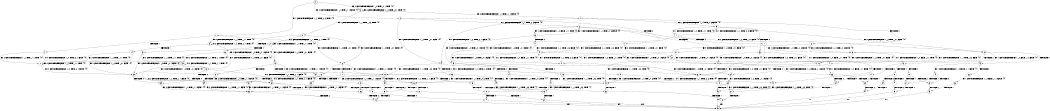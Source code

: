 digraph BCG {
size = "7, 10.5";
center = TRUE;
node [shape = circle];
0 [peripheries = 2];
0 -> 1 [label = "EX !1 !ATOMIC_EXCH_BRANCH (1, +1, TRUE, +0, 3, TRUE) !{0}"];
0 -> 2 [label = "EX !2 !ATOMIC_EXCH_BRANCH (1, +1, TRUE, +1, 1, FALSE) !{0}"];
0 -> 3 [label = "EX !0 !ATOMIC_EXCH_BRANCH (1, +0, TRUE, +0, 1, TRUE) !{0}"];
1 -> 4 [label = "TERMINATE !1"];
1 -> 5 [label = "EX !2 !ATOMIC_EXCH_BRANCH (1, +1, TRUE, +1, 1, TRUE) !{0}"];
1 -> 6 [label = "EX !0 !ATOMIC_EXCH_BRANCH (1, +0, TRUE, +0, 1, FALSE) !{0}"];
2 -> 7 [label = "TERMINATE !2"];
2 -> 8 [label = "EX !1 !ATOMIC_EXCH_BRANCH (1, +1, TRUE, +0, 3, FALSE) !{0}"];
2 -> 9 [label = "EX !0 !ATOMIC_EXCH_BRANCH (1, +0, TRUE, +0, 1, FALSE) !{0}"];
3 -> 10 [label = "EX !1 !ATOMIC_EXCH_BRANCH (1, +1, TRUE, +0, 3, TRUE) !{0}"];
3 -> 11 [label = "EX !2 !ATOMIC_EXCH_BRANCH (1, +1, TRUE, +1, 1, FALSE) !{0}"];
3 -> 3 [label = "EX !0 !ATOMIC_EXCH_BRANCH (1, +0, TRUE, +0, 1, TRUE) !{0}"];
4 -> 12 [label = "EX !2 !ATOMIC_EXCH_BRANCH (1, +1, TRUE, +1, 1, TRUE) !{0}"];
4 -> 13 [label = "EX !0 !ATOMIC_EXCH_BRANCH (1, +0, TRUE, +0, 1, FALSE) !{0}"];
5 -> 14 [label = "TERMINATE !1"];
5 -> 15 [label = "EX !0 !ATOMIC_EXCH_BRANCH (1, +0, TRUE, +0, 1, FALSE) !{0}"];
5 -> 5 [label = "EX !2 !ATOMIC_EXCH_BRANCH (1, +1, TRUE, +1, 1, TRUE) !{0}"];
6 -> 16 [label = "TERMINATE !1"];
6 -> 17 [label = "TERMINATE !0"];
6 -> 18 [label = "EX !2 !ATOMIC_EXCH_BRANCH (1, +1, TRUE, +1, 1, FALSE) !{0}"];
7 -> 19 [label = "EX !1 !ATOMIC_EXCH_BRANCH (1, +1, TRUE, +0, 3, FALSE) !{0}"];
7 -> 20 [label = "EX !0 !ATOMIC_EXCH_BRANCH (1, +0, TRUE, +0, 1, FALSE) !{0}"];
8 -> 21 [label = "TERMINATE !2"];
8 -> 22 [label = "EX !0 !ATOMIC_EXCH_BRANCH (1, +0, TRUE, +0, 1, FALSE) !{0}"];
8 -> 23 [label = "EX !1 !ATOMIC_EXCH_BRANCH (1, +0, FALSE, +1, 1, TRUE) !{0}"];
9 -> 24 [label = "TERMINATE !2"];
9 -> 25 [label = "TERMINATE !0"];
9 -> 18 [label = "EX !1 !ATOMIC_EXCH_BRANCH (1, +1, TRUE, +0, 3, TRUE) !{0}"];
10 -> 26 [label = "TERMINATE !1"];
10 -> 27 [label = "EX !2 !ATOMIC_EXCH_BRANCH (1, +1, TRUE, +1, 1, TRUE) !{0}"];
10 -> 6 [label = "EX !0 !ATOMIC_EXCH_BRANCH (1, +0, TRUE, +0, 1, FALSE) !{0}"];
11 -> 28 [label = "TERMINATE !2"];
11 -> 29 [label = "EX !1 !ATOMIC_EXCH_BRANCH (1, +1, TRUE, +0, 3, FALSE) !{0}"];
11 -> 9 [label = "EX !0 !ATOMIC_EXCH_BRANCH (1, +0, TRUE, +0, 1, FALSE) !{0}"];
12 -> 30 [label = "EX !0 !ATOMIC_EXCH_BRANCH (1, +0, TRUE, +0, 1, FALSE) !{0}"];
12 -> 12 [label = "EX !2 !ATOMIC_EXCH_BRANCH (1, +1, TRUE, +1, 1, TRUE) !{0}"];
13 -> 31 [label = "TERMINATE !0"];
13 -> 32 [label = "EX !2 !ATOMIC_EXCH_BRANCH (1, +1, TRUE, +1, 1, FALSE) !{0}"];
14 -> 30 [label = "EX !0 !ATOMIC_EXCH_BRANCH (1, +0, TRUE, +0, 1, FALSE) !{0}"];
14 -> 12 [label = "EX !2 !ATOMIC_EXCH_BRANCH (1, +1, TRUE, +1, 1, TRUE) !{0}"];
15 -> 33 [label = "TERMINATE !1"];
15 -> 34 [label = "TERMINATE !0"];
15 -> 18 [label = "EX !2 !ATOMIC_EXCH_BRANCH (1, +1, TRUE, +1, 1, FALSE) !{0}"];
16 -> 31 [label = "TERMINATE !0"];
16 -> 32 [label = "EX !2 !ATOMIC_EXCH_BRANCH (1, +1, TRUE, +1, 1, FALSE) !{0}"];
17 -> 35 [label = "TERMINATE !1"];
17 -> 36 [label = "EX !2 !ATOMIC_EXCH_BRANCH (1, +1, TRUE, +1, 1, FALSE) !{1}"];
18 -> 37 [label = "TERMINATE !1"];
18 -> 38 [label = "TERMINATE !2"];
18 -> 39 [label = "TERMINATE !0"];
19 -> 40 [label = "EX !0 !ATOMIC_EXCH_BRANCH (1, +0, TRUE, +0, 1, FALSE) !{0}"];
19 -> 41 [label = "EX !1 !ATOMIC_EXCH_BRANCH (1, +0, FALSE, +1, 1, TRUE) !{0}"];
20 -> 42 [label = "TERMINATE !0"];
20 -> 43 [label = "EX !1 !ATOMIC_EXCH_BRANCH (1, +1, TRUE, +0, 3, TRUE) !{0}"];
21 -> 40 [label = "EX !0 !ATOMIC_EXCH_BRANCH (1, +0, TRUE, +0, 1, FALSE) !{0}"];
21 -> 41 [label = "EX !1 !ATOMIC_EXCH_BRANCH (1, +0, FALSE, +1, 1, TRUE) !{0}"];
22 -> 44 [label = "TERMINATE !2"];
22 -> 45 [label = "TERMINATE !0"];
22 -> 46 [label = "EX !1 !ATOMIC_EXCH_BRANCH (1, +0, FALSE, +1, 1, FALSE) !{0}"];
23 -> 47 [label = "TERMINATE !2"];
23 -> 48 [label = "EX !0 !ATOMIC_EXCH_BRANCH (1, +0, TRUE, +0, 1, FALSE) !{0}"];
23 -> 8 [label = "EX !1 !ATOMIC_EXCH_BRANCH (1, +1, TRUE, +0, 3, FALSE) !{0}"];
24 -> 42 [label = "TERMINATE !0"];
24 -> 43 [label = "EX !1 !ATOMIC_EXCH_BRANCH (1, +1, TRUE, +0, 3, TRUE) !{0}"];
25 -> 49 [label = "TERMINATE !2"];
25 -> 36 [label = "EX !1 !ATOMIC_EXCH_BRANCH (1, +1, TRUE, +0, 3, TRUE) !{1}"];
26 -> 50 [label = "EX !2 !ATOMIC_EXCH_BRANCH (1, +1, TRUE, +1, 1, TRUE) !{0}"];
26 -> 13 [label = "EX !0 !ATOMIC_EXCH_BRANCH (1, +0, TRUE, +0, 1, FALSE) !{0}"];
27 -> 51 [label = "TERMINATE !1"];
27 -> 27 [label = "EX !2 !ATOMIC_EXCH_BRANCH (1, +1, TRUE, +1, 1, TRUE) !{0}"];
27 -> 15 [label = "EX !0 !ATOMIC_EXCH_BRANCH (1, +0, TRUE, +0, 1, FALSE) !{0}"];
28 -> 52 [label = "EX !1 !ATOMIC_EXCH_BRANCH (1, +1, TRUE, +0, 3, FALSE) !{0}"];
28 -> 20 [label = "EX !0 !ATOMIC_EXCH_BRANCH (1, +0, TRUE, +0, 1, FALSE) !{0}"];
29 -> 53 [label = "TERMINATE !2"];
29 -> 54 [label = "EX !1 !ATOMIC_EXCH_BRANCH (1, +0, FALSE, +1, 1, TRUE) !{0}"];
29 -> 22 [label = "EX !0 !ATOMIC_EXCH_BRANCH (1, +0, TRUE, +0, 1, FALSE) !{0}"];
30 -> 55 [label = "TERMINATE !0"];
30 -> 32 [label = "EX !2 !ATOMIC_EXCH_BRANCH (1, +1, TRUE, +1, 1, FALSE) !{0}"];
31 -> 56 [label = "EX !2 !ATOMIC_EXCH_BRANCH (1, +1, TRUE, +1, 1, FALSE) !{2}"];
32 -> 57 [label = "TERMINATE !2"];
32 -> 58 [label = "TERMINATE !0"];
33 -> 55 [label = "TERMINATE !0"];
33 -> 32 [label = "EX !2 !ATOMIC_EXCH_BRANCH (1, +1, TRUE, +1, 1, FALSE) !{0}"];
34 -> 59 [label = "TERMINATE !1"];
34 -> 36 [label = "EX !2 !ATOMIC_EXCH_BRANCH (1, +1, TRUE, +1, 1, FALSE) !{1}"];
35 -> 56 [label = "EX !2 !ATOMIC_EXCH_BRANCH (1, +1, TRUE, +1, 1, FALSE) !{2}"];
36 -> 60 [label = "TERMINATE !1"];
36 -> 61 [label = "TERMINATE !2"];
37 -> 57 [label = "TERMINATE !2"];
37 -> 58 [label = "TERMINATE !0"];
38 -> 62 [label = "TERMINATE !1"];
38 -> 63 [label = "TERMINATE !0"];
39 -> 60 [label = "TERMINATE !1"];
39 -> 61 [label = "TERMINATE !2"];
40 -> 64 [label = "TERMINATE !0"];
40 -> 65 [label = "EX !1 !ATOMIC_EXCH_BRANCH (1, +0, FALSE, +1, 1, FALSE) !{0}"];
41 -> 66 [label = "EX !0 !ATOMIC_EXCH_BRANCH (1, +0, TRUE, +0, 1, FALSE) !{0}"];
41 -> 19 [label = "EX !1 !ATOMIC_EXCH_BRANCH (1, +1, TRUE, +0, 3, FALSE) !{0}"];
42 -> 67 [label = "EX !1 !ATOMIC_EXCH_BRANCH (1, +1, TRUE, +0, 3, TRUE) !{2}"];
43 -> 62 [label = "TERMINATE !1"];
43 -> 63 [label = "TERMINATE !0"];
44 -> 64 [label = "TERMINATE !0"];
44 -> 65 [label = "EX !1 !ATOMIC_EXCH_BRANCH (1, +0, FALSE, +1, 1, FALSE) !{0}"];
45 -> 68 [label = "TERMINATE !2"];
45 -> 69 [label = "EX !1 !ATOMIC_EXCH_BRANCH (1, +0, FALSE, +1, 1, FALSE) !{1}"];
46 -> 70 [label = "TERMINATE !1"];
46 -> 71 [label = "TERMINATE !2"];
46 -> 72 [label = "TERMINATE !0"];
47 -> 66 [label = "EX !0 !ATOMIC_EXCH_BRANCH (1, +0, TRUE, +0, 1, FALSE) !{0}"];
47 -> 19 [label = "EX !1 !ATOMIC_EXCH_BRANCH (1, +1, TRUE, +0, 3, FALSE) !{0}"];
48 -> 73 [label = "TERMINATE !2"];
48 -> 74 [label = "TERMINATE !0"];
48 -> 18 [label = "EX !1 !ATOMIC_EXCH_BRANCH (1, +1, TRUE, +0, 3, TRUE) !{0}"];
49 -> 75 [label = "EX !1 !ATOMIC_EXCH_BRANCH (1, +1, TRUE, +0, 3, TRUE) !{1}"];
50 -> 50 [label = "EX !2 !ATOMIC_EXCH_BRANCH (1, +1, TRUE, +1, 1, TRUE) !{0}"];
50 -> 30 [label = "EX !0 !ATOMIC_EXCH_BRANCH (1, +0, TRUE, +0, 1, FALSE) !{0}"];
51 -> 50 [label = "EX !2 !ATOMIC_EXCH_BRANCH (1, +1, TRUE, +1, 1, TRUE) !{0}"];
51 -> 30 [label = "EX !0 !ATOMIC_EXCH_BRANCH (1, +0, TRUE, +0, 1, FALSE) !{0}"];
52 -> 76 [label = "EX !1 !ATOMIC_EXCH_BRANCH (1, +0, FALSE, +1, 1, TRUE) !{0}"];
52 -> 40 [label = "EX !0 !ATOMIC_EXCH_BRANCH (1, +0, TRUE, +0, 1, FALSE) !{0}"];
53 -> 76 [label = "EX !1 !ATOMIC_EXCH_BRANCH (1, +0, FALSE, +1, 1, TRUE) !{0}"];
53 -> 40 [label = "EX !0 !ATOMIC_EXCH_BRANCH (1, +0, TRUE, +0, 1, FALSE) !{0}"];
54 -> 77 [label = "TERMINATE !2"];
54 -> 29 [label = "EX !1 !ATOMIC_EXCH_BRANCH (1, +1, TRUE, +0, 3, FALSE) !{0}"];
54 -> 48 [label = "EX !0 !ATOMIC_EXCH_BRANCH (1, +0, TRUE, +0, 1, FALSE) !{0}"];
55 -> 56 [label = "EX !2 !ATOMIC_EXCH_BRANCH (1, +1, TRUE, +1, 1, FALSE) !{2}"];
56 -> 78 [label = "TERMINATE !2"];
57 -> 79 [label = "TERMINATE !0"];
58 -> 78 [label = "TERMINATE !2"];
59 -> 56 [label = "EX !2 !ATOMIC_EXCH_BRANCH (1, +1, TRUE, +1, 1, FALSE) !{2}"];
60 -> 78 [label = "TERMINATE !2"];
61 -> 80 [label = "TERMINATE !1"];
62 -> 79 [label = "TERMINATE !0"];
63 -> 81 [label = "TERMINATE !1"];
64 -> 82 [label = "EX !1 !ATOMIC_EXCH_BRANCH (1, +0, FALSE, +1, 1, FALSE) !{2}"];
65 -> 83 [label = "TERMINATE !1"];
65 -> 84 [label = "TERMINATE !0"];
66 -> 85 [label = "TERMINATE !0"];
66 -> 43 [label = "EX !1 !ATOMIC_EXCH_BRANCH (1, +1, TRUE, +0, 3, TRUE) !{0}"];
67 -> 81 [label = "TERMINATE !1"];
68 -> 86 [label = "EX !1 !ATOMIC_EXCH_BRANCH (1, +0, FALSE, +1, 1, FALSE) !{1}"];
69 -> 87 [label = "TERMINATE !1"];
69 -> 88 [label = "TERMINATE !2"];
70 -> 89 [label = "TERMINATE !2"];
70 -> 90 [label = "TERMINATE !0"];
71 -> 83 [label = "TERMINATE !1"];
71 -> 84 [label = "TERMINATE !0"];
72 -> 87 [label = "TERMINATE !1"];
72 -> 88 [label = "TERMINATE !2"];
73 -> 85 [label = "TERMINATE !0"];
73 -> 43 [label = "EX !1 !ATOMIC_EXCH_BRANCH (1, +1, TRUE, +0, 3, TRUE) !{0}"];
74 -> 91 [label = "TERMINATE !2"];
74 -> 36 [label = "EX !1 !ATOMIC_EXCH_BRANCH (1, +1, TRUE, +0, 3, TRUE) !{1}"];
75 -> 80 [label = "TERMINATE !1"];
76 -> 52 [label = "EX !1 !ATOMIC_EXCH_BRANCH (1, +1, TRUE, +0, 3, FALSE) !{0}"];
76 -> 66 [label = "EX !0 !ATOMIC_EXCH_BRANCH (1, +0, TRUE, +0, 1, FALSE) !{0}"];
77 -> 52 [label = "EX !1 !ATOMIC_EXCH_BRANCH (1, +1, TRUE, +0, 3, FALSE) !{0}"];
77 -> 66 [label = "EX !0 !ATOMIC_EXCH_BRANCH (1, +0, TRUE, +0, 1, FALSE) !{0}"];
78 -> 92 [label = "exit"];
79 -> 92 [label = "exit"];
80 -> 92 [label = "exit"];
81 -> 92 [label = "exit"];
82 -> 93 [label = "TERMINATE !1"];
83 -> 94 [label = "TERMINATE !0"];
84 -> 93 [label = "TERMINATE !1"];
85 -> 67 [label = "EX !1 !ATOMIC_EXCH_BRANCH (1, +1, TRUE, +0, 3, TRUE) !{2}"];
86 -> 95 [label = "TERMINATE !1"];
87 -> 96 [label = "TERMINATE !2"];
88 -> 95 [label = "TERMINATE !1"];
89 -> 94 [label = "TERMINATE !0"];
90 -> 96 [label = "TERMINATE !2"];
91 -> 75 [label = "EX !1 !ATOMIC_EXCH_BRANCH (1, +1, TRUE, +0, 3, TRUE) !{1}"];
93 -> 92 [label = "exit"];
94 -> 92 [label = "exit"];
95 -> 92 [label = "exit"];
96 -> 92 [label = "exit"];
}
